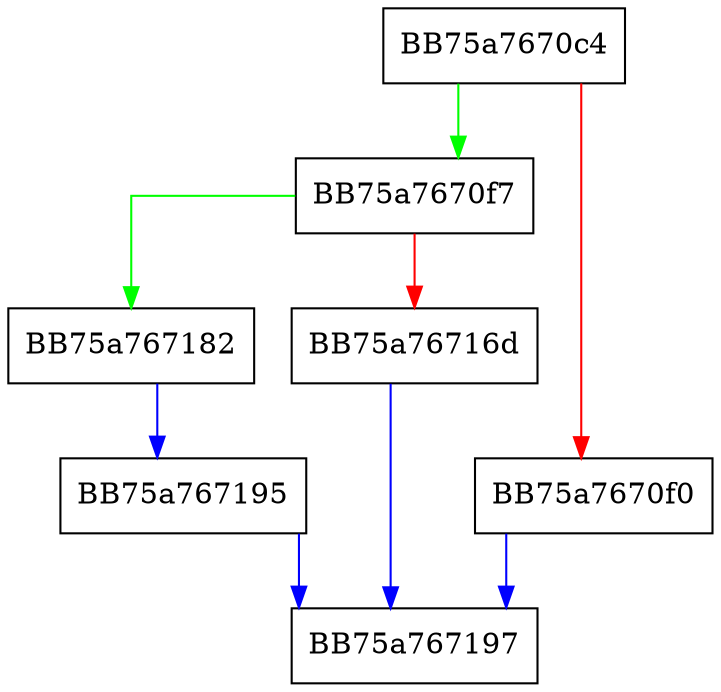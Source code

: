 digraph ValidateModuleSignature {
  node [shape="box"];
  graph [splines=ortho];
  BB75a7670c4 -> BB75a7670f7 [color="green"];
  BB75a7670c4 -> BB75a7670f0 [color="red"];
  BB75a7670f0 -> BB75a767197 [color="blue"];
  BB75a7670f7 -> BB75a767182 [color="green"];
  BB75a7670f7 -> BB75a76716d [color="red"];
  BB75a76716d -> BB75a767197 [color="blue"];
  BB75a767182 -> BB75a767195 [color="blue"];
  BB75a767195 -> BB75a767197 [color="blue"];
}